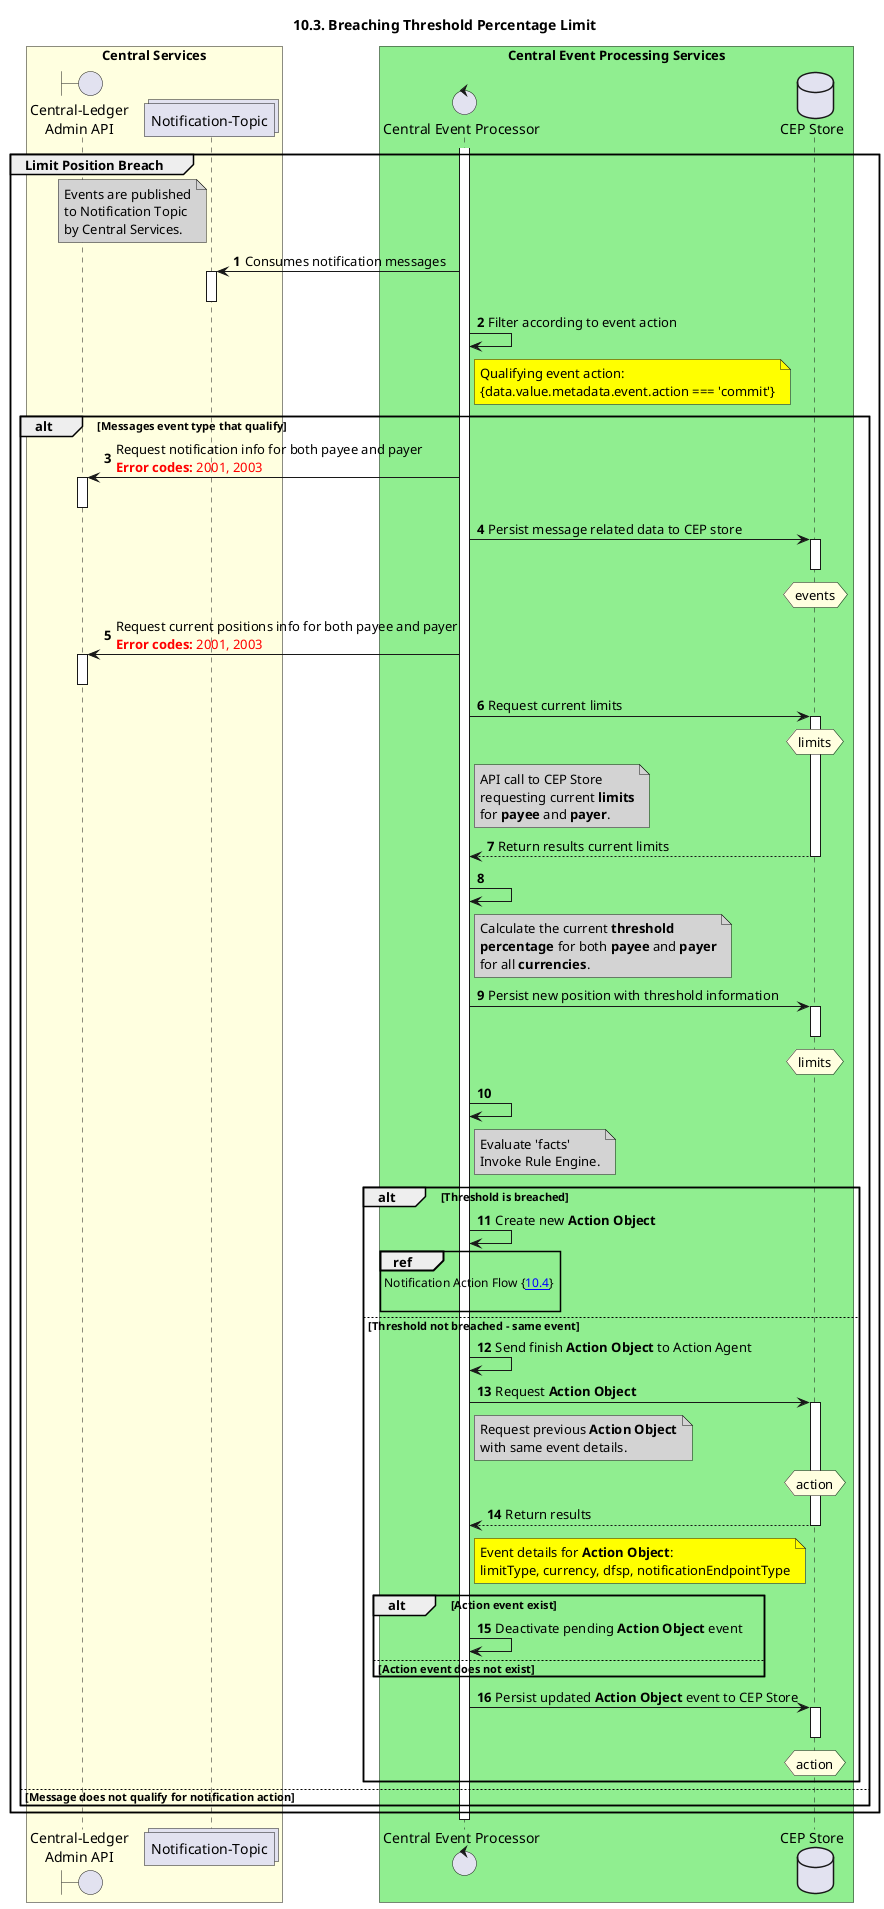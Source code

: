 @startuml
' declate title
title 10.3. Breaching Threshold Percentage Limit
autonumber

' declare actors
collections "Notification-Topic" as topicNotify
boundary "Central-Ledger\nAdmin API" as CLAPI
control "Central Event Processor" as CEP
database "CEP Store" as DB

box "Central Services" #LightYellow
participant CLAPI
participant topicNotify
end box
box "Central Event Processing Services" #LightGreen
participant CEP
participant DB
end box

' start flow
Group Limit Position Breach
    activate CEP
    note left of topicNotify #LightGrey
        Events are published
        to Notification Topic
        by Central Services.
    end note
    topicNotify <- CEP: Consumes notification messages
    activate topicNotify
    deactivate topicNotify
    CEP -> CEP: Filter according to event action
    note right of CEP #yellow
        Qualifying event action:
        {data.value.metadata.event.action === 'commit'}
    end note

    alt Messages event type that qualify
        CLAPI <- CEP: Request notification info for both payee and payer\n<color #FF0000><b>Error codes:</b> 2001, 2003 </color>
        activate CLAPI
        deactivate CLAPI
        CEP -> DB: Persist message related data to CEP store
        activate DB
        hnote over DB #LightYellow
            events
        end hnote
        deactivate DB
        CLAPI <- CEP: Request current positions info for both payee and payer\n<color #FF0000><b>Error codes:</b> 2001, 2003 </color>
        activate CLAPI
        deactivate CLAPI
        CEP -> DB: Request current limits
        activate DB
        hnote over DB #LightYellow
            limits
        end hnote
        note right of CEP #LightGrey
            API call to CEP Store
            requesting current **limits**
            for **payee** and **payer**.
        end note
        CEP <-- DB: Return results current limits
        deactivate DB
        CEP -> CEP:
        note right of CEP #LightGrey
            Calculate the current **threshold**
            **percentage** for both **payee** and **payer**
            for all **currencies**.
        end note
        CEP -> DB: Persist new position with threshold information
        activate DB
        hnote over DB #LightYellow
            limits
        end hnote
        deactivate DB
        CEP -> CEP
        note right of CEP #LightGrey
            Evaluate 'facts'
            Invoke Rule Engine.
        end note

        alt Threshold is breached
            CEP -> CEP: Create new **Action Object**
            ref over CEP :  Notification Action Flow {[[https://github.com/mojaloop/central-event-processor/blob/master/docs/sequenceDiagrams/seq-cep-10.4-action-flow.svg 10.4]]} \n
        else Threshold not breached - same event
            CEP -> CEP: Send finish **Action Object** to Action Agent
            CEP -> DB: Request **Action Object**
            note right of CEP #LightGrey
                Request previous **Action Object**
                with same event details.
            end note
            activate DB
        hnote over DB #LightYellow
            action
        end hnote
        CEP <-- DB: Return results
        deactivate DB
            note right of CEP #yellow
                Event details for **Action Object**:
                limitType, currency, dfsp, notificationEndpointType
            end note
            alt Action event exist
                CEP -> CEP: Deactivate pending **Action Object** event
            else Action event does not exist
            end
        CEP -> DB: Persist updated **Action Object** event to CEP Store
        activate DB
        hnote over DB #LightYellow
            action
        end hnote
        deactivate DB
        end
    else Message does not qualify for notification action
    end
end
    deactivate CEP
@enduml
